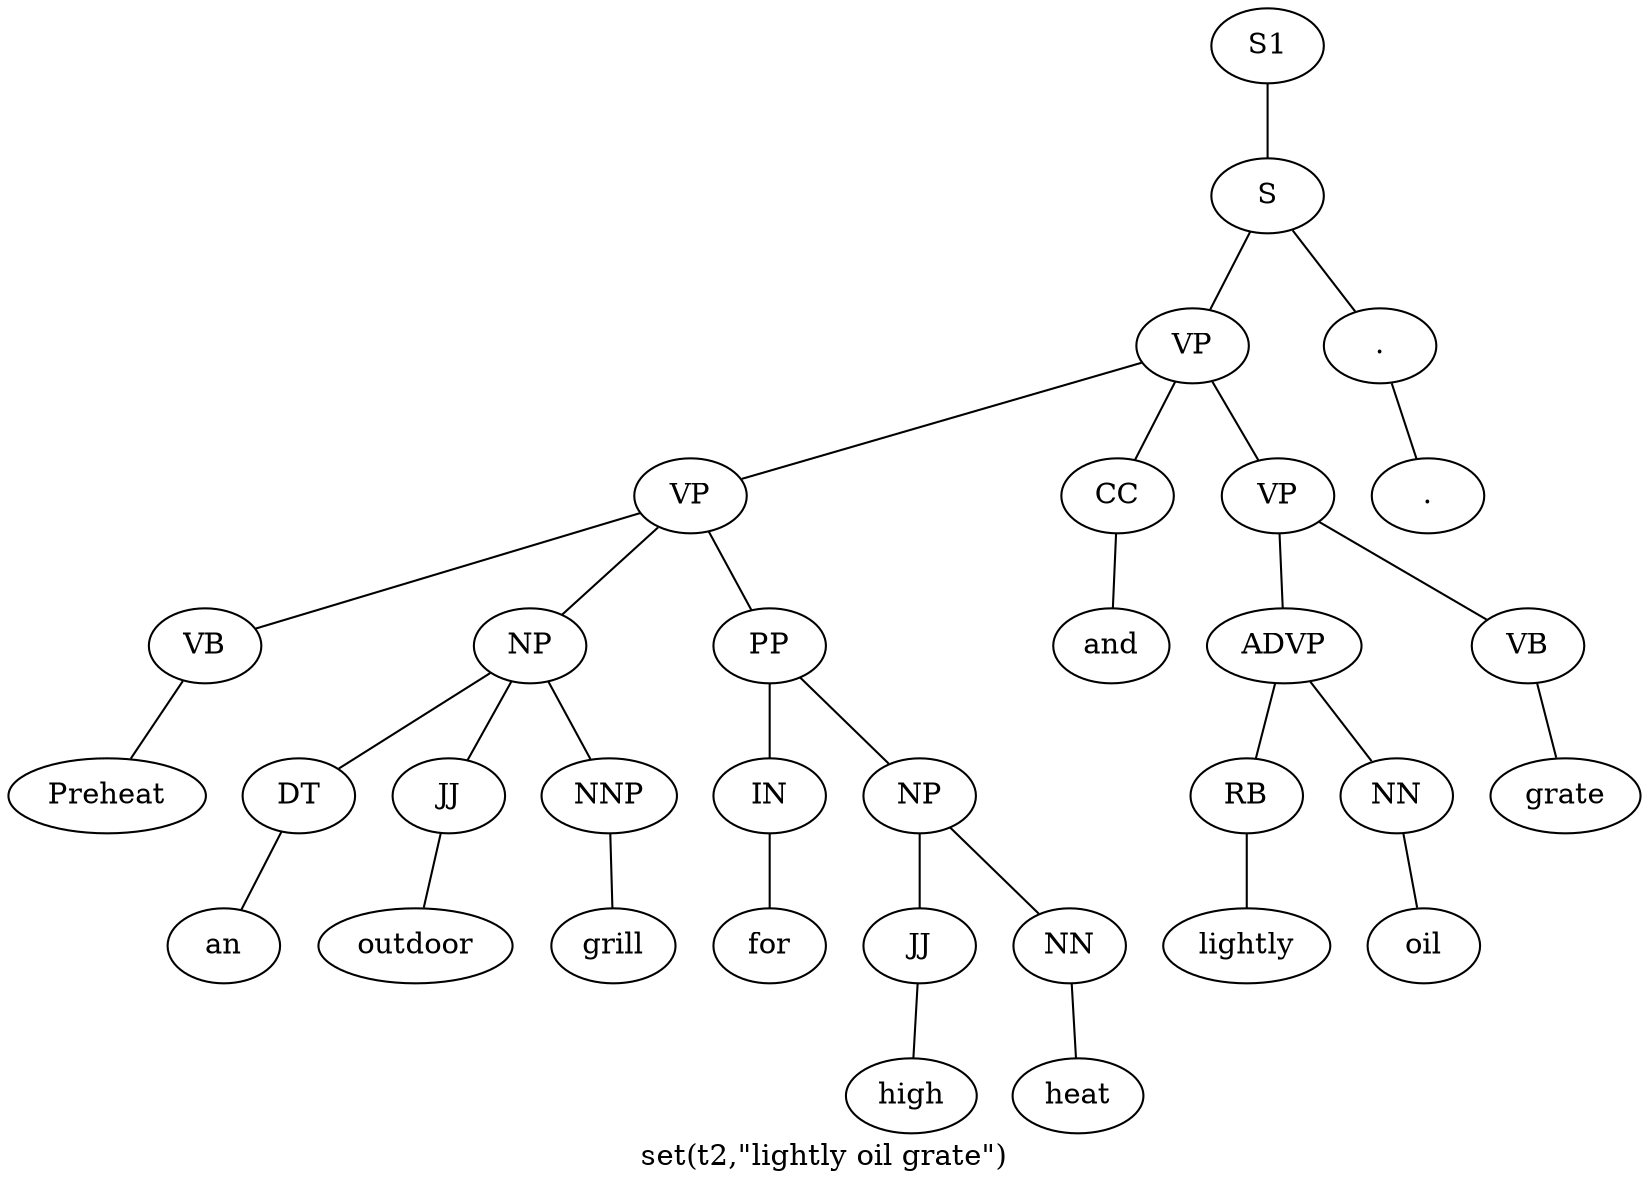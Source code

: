 graph SyntaxGraph {
	label = "set(t2,\"lightly oil grate\")";
	Node0 [label="S1"];
	Node1 [label="S"];
	Node2 [label="VP"];
	Node3 [label="VP"];
	Node4 [label="VB"];
	Node5 [label="Preheat"];
	Node6 [label="NP"];
	Node7 [label="DT"];
	Node8 [label="an"];
	Node9 [label="JJ"];
	Node10 [label="outdoor"];
	Node11 [label="NNP"];
	Node12 [label="grill"];
	Node13 [label="PP"];
	Node14 [label="IN"];
	Node15 [label="for"];
	Node16 [label="NP"];
	Node17 [label="JJ"];
	Node18 [label="high"];
	Node19 [label="NN"];
	Node20 [label="heat"];
	Node21 [label="CC"];
	Node22 [label="and"];
	Node23 [label="VP"];
	Node24 [label="ADVP"];
	Node25 [label="RB"];
	Node26 [label="lightly"];
	Node27 [label="NN"];
	Node28 [label="oil"];
	Node29 [label="VB"];
	Node30 [label="grate"];
	Node31 [label="."];
	Node32 [label="."];

	Node0 -- Node1;
	Node1 -- Node2;
	Node1 -- Node31;
	Node2 -- Node3;
	Node2 -- Node21;
	Node2 -- Node23;
	Node3 -- Node4;
	Node3 -- Node6;
	Node3 -- Node13;
	Node4 -- Node5;
	Node6 -- Node7;
	Node6 -- Node9;
	Node6 -- Node11;
	Node7 -- Node8;
	Node9 -- Node10;
	Node11 -- Node12;
	Node13 -- Node14;
	Node13 -- Node16;
	Node14 -- Node15;
	Node16 -- Node17;
	Node16 -- Node19;
	Node17 -- Node18;
	Node19 -- Node20;
	Node21 -- Node22;
	Node23 -- Node24;
	Node23 -- Node29;
	Node24 -- Node25;
	Node24 -- Node27;
	Node25 -- Node26;
	Node27 -- Node28;
	Node29 -- Node30;
	Node31 -- Node32;
}